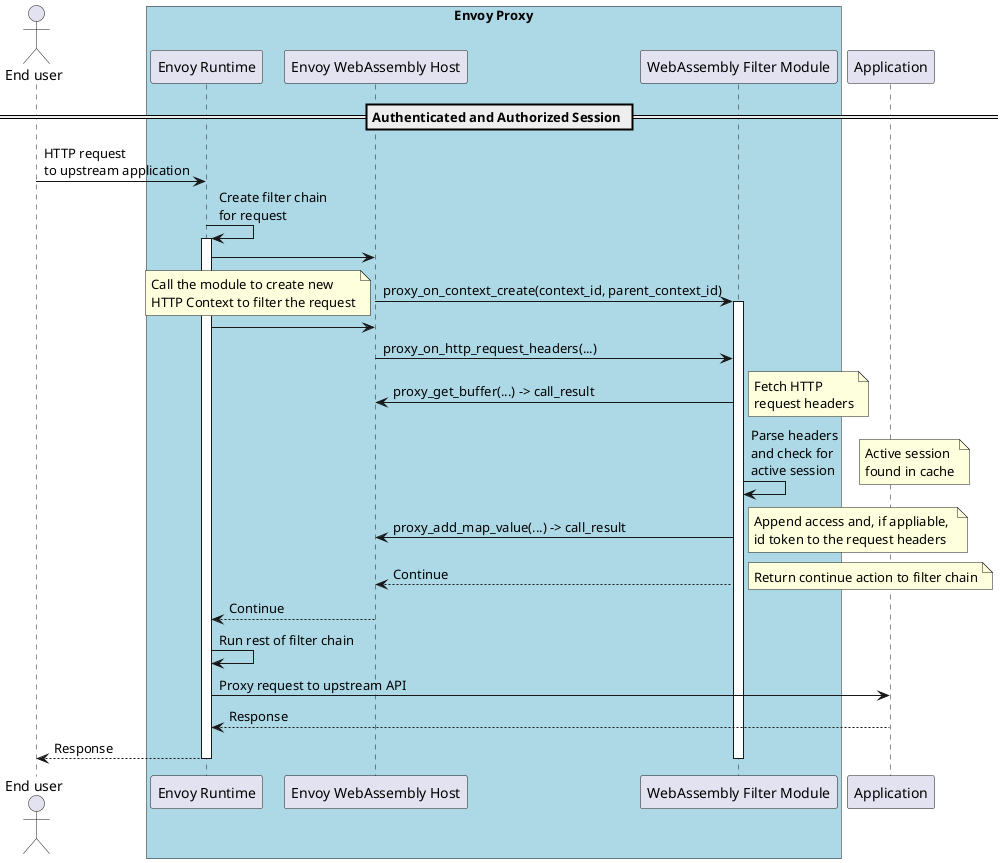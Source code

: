 @startuml component
actor enduser as "End user"
box "Envoy Proxy" #LightBlue
participant envoy as "Envoy Runtime"
participant envoyhost as "Envoy WebAssembly Host"
participant filter as "WebAssembly Filter Module"
end box
participant api as "Application"

== Authenticated and Authorized Session ==

enduser -> envoy: HTTP request\nto upstream application
envoy -> envoy: Create filter chain\nfor request
activate envoy
envoy -> envoyhost
envoyhost-> filter: proxy_on_context_create(context_id, parent_context_id)
note left: Call the module to create new \nHTTP Context to filter the request
activate filter
envoy -> envoyhost
envoyhost -> filter: proxy_on_http_request_headers(...)
filter -> envoyhost: proxy_get_buffer(...) -> call_result
note right: Fetch HTTP\nrequest headers
filter -> filter: Parse headers\nand check for\nactive session
note right: Active session\nfound in cache
filter -> envoyhost: proxy_add_map_value(...) -> call_result
note right: Append access and, if appliable, \nid token to the request headers
filter --> envoyhost: Continue
note right: Return continue action to filter chain
envoyhost --> envoy: Continue
envoy -> envoy: Run rest of filter chain
envoy -> api: Proxy request to upstream API
api --> envoy: Response
envoy --> enduser: Response
deactivate envoy
deactivate filter
@enduml